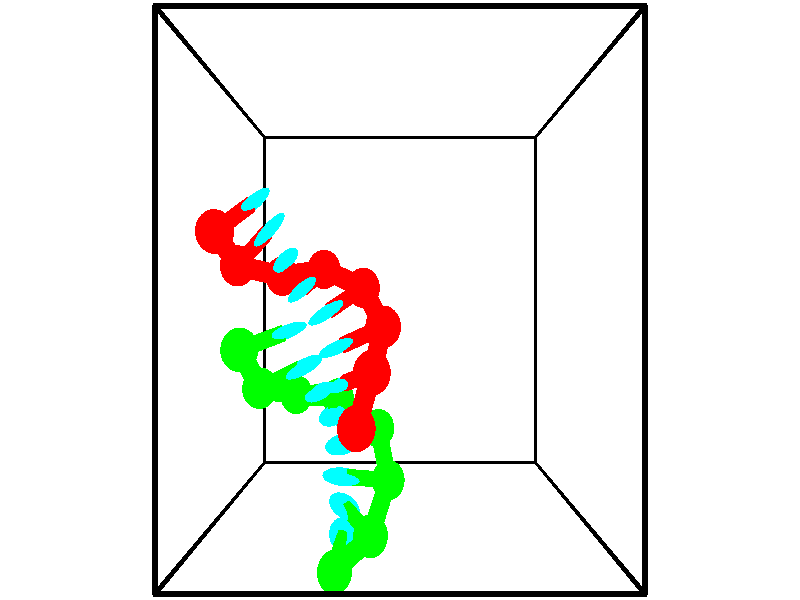 // switches for output
#declare DRAW_BASES = 1; // possible values are 0, 1; only relevant for DNA ribbons
#declare DRAW_BASES_TYPE = 3; // possible values are 1, 2, 3; only relevant for DNA ribbons
#declare DRAW_FOG = 0; // set to 1 to enable fog

#include "colors.inc"

#include "transforms.inc"
background { rgb <1, 1, 1>}

#default {
   normal{
       ripples 0.25
       frequency 0.20
       turbulence 0.2
       lambda 5
   }
	finish {
		phong 0.1
		phong_size 40.
	}
}

// original window dimensions: 1024x640


// camera settings

camera {
	sky <-0, 1, 0>
	up <-0, 1, 0>
	right 1.6 * <1, 0, 0>
	location <2.5, 2.5, 11.1562>
	look_at <2.5, 2.5, 2.5>
	direction <0, 0, -8.6562>
	angle 67.0682
}


# declare cpy_camera_pos = <2.5, 2.5, 11.1562>;
# if (DRAW_FOG = 1)
fog {
	fog_type 2
	up vnormalize(cpy_camera_pos)
	color rgbt<1,1,1,0.3>
	distance 1e-5
	fog_alt 3e-3
	fog_offset 4
}
# end


// LIGHTS

# declare lum = 6;
global_settings {
	ambient_light rgb lum * <0.05, 0.05, 0.05>
	max_trace_level 15
}# declare cpy_direct_light_amount = 0.25;
light_source
{	1000 * <-1, -1, 1>,
	rgb lum * cpy_direct_light_amount
	parallel
}

light_source
{	1000 * <1, 1, -1>,
	rgb lum * cpy_direct_light_amount
	parallel
}

// strand 0

// nucleotide -1

// particle -1
sphere {
	<0.008463, 3.265995, 3.042383> 0.250000
	pigment { color rgbt <1,0,0,0> }
	no_shadow
}
cylinder {
	<0.247330, 3.483414, 2.806435>,  <0.390650, 3.613865, 2.664865>, 0.100000
	pigment { color rgbt <1,0,0,0> }
	no_shadow
}
cylinder {
	<0.247330, 3.483414, 2.806435>,  <0.008463, 3.265995, 3.042383>, 0.100000
	pigment { color rgbt <1,0,0,0> }
	no_shadow
}

// particle -1
sphere {
	<0.247330, 3.483414, 2.806435> 0.100000
	pigment { color rgbt <1,0,0,0> }
	no_shadow
}
sphere {
	0, 1
	scale<0.080000,0.200000,0.300000>
	matrix <0.634440, -0.770039, -0.067276,
		-0.490792, -0.334063, -0.804690,
		0.597168, 0.543546, -0.589872,
		0.426480, 3.646477, 2.629473>
	pigment { color rgbt <0,1,1,0> }
	no_shadow
}
cylinder {
	<0.136481, 2.914439, 2.367586>,  <0.008463, 3.265995, 3.042383>, 0.130000
	pigment { color rgbt <1,0,0,0> }
	no_shadow
}

// nucleotide -1

// particle -1
sphere {
	<0.136481, 2.914439, 2.367586> 0.250000
	pigment { color rgbt <1,0,0,0> }
	no_shadow
}
cylinder {
	<0.428772, 3.149483, 2.506584>,  <0.604147, 3.290509, 2.589983>, 0.100000
	pigment { color rgbt <1,0,0,0> }
	no_shadow
}
cylinder {
	<0.428772, 3.149483, 2.506584>,  <0.136481, 2.914439, 2.367586>, 0.100000
	pigment { color rgbt <1,0,0,0> }
	no_shadow
}

// particle -1
sphere {
	<0.428772, 3.149483, 2.506584> 0.100000
	pigment { color rgbt <1,0,0,0> }
	no_shadow
}
sphere {
	0, 1
	scale<0.080000,0.200000,0.300000>
	matrix <0.661020, -0.736202, -0.145117,
		0.170555, 0.335742, -0.926384,
		0.730728, 0.587608, 0.347496,
		0.647990, 3.325765, 2.610833>
	pigment { color rgbt <0,1,1,0> }
	no_shadow
}
cylinder {
	<0.702155, 2.802329, 1.925315>,  <0.136481, 2.914439, 2.367586>, 0.130000
	pigment { color rgbt <1,0,0,0> }
	no_shadow
}

// nucleotide -1

// particle -1
sphere {
	<0.702155, 2.802329, 1.925315> 0.250000
	pigment { color rgbt <1,0,0,0> }
	no_shadow
}
cylinder {
	<0.802177, 2.897728, 2.300674>,  <0.862191, 2.954967, 2.525890>, 0.100000
	pigment { color rgbt <1,0,0,0> }
	no_shadow
}
cylinder {
	<0.802177, 2.897728, 2.300674>,  <0.702155, 2.802329, 1.925315>, 0.100000
	pigment { color rgbt <1,0,0,0> }
	no_shadow
}

// particle -1
sphere {
	<0.802177, 2.897728, 2.300674> 0.100000
	pigment { color rgbt <1,0,0,0> }
	no_shadow
}
sphere {
	0, 1
	scale<0.080000,0.200000,0.300000>
	matrix <0.566168, -0.822239, 0.058109,
		0.785447, 0.516760, -0.340635,
		0.250055, 0.238498, 0.938398,
		0.877194, 2.969277, 2.582194>
	pigment { color rgbt <0,1,1,0> }
	no_shadow
}
cylinder {
	<1.336908, 2.890159, 1.906805>,  <0.702155, 2.802329, 1.925315>, 0.130000
	pigment { color rgbt <1,0,0,0> }
	no_shadow
}

// nucleotide -1

// particle -1
sphere {
	<1.336908, 2.890159, 1.906805> 0.250000
	pigment { color rgbt <1,0,0,0> }
	no_shadow
}
cylinder {
	<1.200142, 2.738663, 2.250816>,  <1.118082, 2.647765, 2.457223>, 0.100000
	pigment { color rgbt <1,0,0,0> }
	no_shadow
}
cylinder {
	<1.200142, 2.738663, 2.250816>,  <1.336908, 2.890159, 1.906805>, 0.100000
	pigment { color rgbt <1,0,0,0> }
	no_shadow
}

// particle -1
sphere {
	<1.200142, 2.738663, 2.250816> 0.100000
	pigment { color rgbt <1,0,0,0> }
	no_shadow
}
sphere {
	0, 1
	scale<0.080000,0.200000,0.300000>
	matrix <0.551229, -0.822033, -0.142860,
		0.761079, 0.425227, 0.489838,
		-0.341915, -0.378741, 0.860029,
		1.097567, 2.625041, 2.508825>
	pigment { color rgbt <0,1,1,0> }
	no_shadow
}
cylinder {
	<1.948698, 2.651889, 2.118475>,  <1.336908, 2.890159, 1.906805>, 0.130000
	pigment { color rgbt <1,0,0,0> }
	no_shadow
}

// nucleotide -1

// particle -1
sphere {
	<1.948698, 2.651889, 2.118475> 0.250000
	pigment { color rgbt <1,0,0,0> }
	no_shadow
}
cylinder {
	<1.659134, 2.479156, 2.333687>,  <1.485396, 2.375517, 2.462814>, 0.100000
	pigment { color rgbt <1,0,0,0> }
	no_shadow
}
cylinder {
	<1.659134, 2.479156, 2.333687>,  <1.948698, 2.651889, 2.118475>, 0.100000
	pigment { color rgbt <1,0,0,0> }
	no_shadow
}

// particle -1
sphere {
	<1.659134, 2.479156, 2.333687> 0.100000
	pigment { color rgbt <1,0,0,0> }
	no_shadow
}
sphere {
	0, 1
	scale<0.080000,0.200000,0.300000>
	matrix <0.465051, -0.881498, -0.081788,
		0.509590, 0.191004, 0.838949,
		-0.723910, -0.431832, 0.538029,
		1.441961, 2.349607, 2.495095>
	pigment { color rgbt <0,1,1,0> }
	no_shadow
}
cylinder {
	<2.263066, 2.185673, 2.686262>,  <1.948698, 2.651889, 2.118475>, 0.130000
	pigment { color rgbt <1,0,0,0> }
	no_shadow
}

// nucleotide -1

// particle -1
sphere {
	<2.263066, 2.185673, 2.686262> 0.250000
	pigment { color rgbt <1,0,0,0> }
	no_shadow
}
cylinder {
	<1.895035, 2.045258, 2.616714>,  <1.674216, 1.961008, 2.574986>, 0.100000
	pigment { color rgbt <1,0,0,0> }
	no_shadow
}
cylinder {
	<1.895035, 2.045258, 2.616714>,  <2.263066, 2.185673, 2.686262>, 0.100000
	pigment { color rgbt <1,0,0,0> }
	no_shadow
}

// particle -1
sphere {
	<1.895035, 2.045258, 2.616714> 0.100000
	pigment { color rgbt <1,0,0,0> }
	no_shadow
}
sphere {
	0, 1
	scale<0.080000,0.200000,0.300000>
	matrix <0.343033, -0.936313, 0.075144,
		-0.189173, 0.009496, 0.981898,
		-0.920077, -0.351039, -0.173868,
		1.619012, 1.939946, 2.564554>
	pigment { color rgbt <0,1,1,0> }
	no_shadow
}
cylinder {
	<2.127105, 1.697105, 3.172088>,  <2.263066, 2.185673, 2.686262>, 0.130000
	pigment { color rgbt <1,0,0,0> }
	no_shadow
}

// nucleotide -1

// particle -1
sphere {
	<2.127105, 1.697105, 3.172088> 0.250000
	pigment { color rgbt <1,0,0,0> }
	no_shadow
}
cylinder {
	<1.881432, 1.594803, 2.873459>,  <1.734028, 1.533422, 2.694282>, 0.100000
	pigment { color rgbt <1,0,0,0> }
	no_shadow
}
cylinder {
	<1.881432, 1.594803, 2.873459>,  <2.127105, 1.697105, 3.172088>, 0.100000
	pigment { color rgbt <1,0,0,0> }
	no_shadow
}

// particle -1
sphere {
	<1.881432, 1.594803, 2.873459> 0.100000
	pigment { color rgbt <1,0,0,0> }
	no_shadow
}
sphere {
	0, 1
	scale<0.080000,0.200000,0.300000>
	matrix <0.382300, -0.924036, 0.002043,
		-0.690382, -0.284160, 0.665302,
		-0.614182, -0.255755, -0.746572,
		1.697177, 1.518076, 2.649487>
	pigment { color rgbt <0,1,1,0> }
	no_shadow
}
cylinder {
	<1.932953, 1.107674, 3.314426>,  <2.127105, 1.697105, 3.172088>, 0.130000
	pigment { color rgbt <1,0,0,0> }
	no_shadow
}

// nucleotide -1

// particle -1
sphere {
	<1.932953, 1.107674, 3.314426> 0.250000
	pigment { color rgbt <1,0,0,0> }
	no_shadow
}
cylinder {
	<1.850311, 1.105057, 2.923065>,  <1.800726, 1.103486, 2.688249>, 0.100000
	pigment { color rgbt <1,0,0,0> }
	no_shadow
}
cylinder {
	<1.850311, 1.105057, 2.923065>,  <1.932953, 1.107674, 3.314426>, 0.100000
	pigment { color rgbt <1,0,0,0> }
	no_shadow
}

// particle -1
sphere {
	<1.850311, 1.105057, 2.923065> 0.100000
	pigment { color rgbt <1,0,0,0> }
	no_shadow
}
sphere {
	0, 1
	scale<0.080000,0.200000,0.300000>
	matrix <0.370734, -0.925937, -0.072093,
		-0.905467, -0.377622, 0.193729,
		-0.206605, -0.006544, -0.978402,
		1.788330, 1.103094, 2.629544>
	pigment { color rgbt <0,1,1,0> }
	no_shadow
}
// strand 1

// nucleotide -1

// particle -1
sphere {
	<1.565834, -0.734751, 2.534684> 0.250000
	pigment { color rgbt <0,1,0,0> }
	no_shadow
}
cylinder {
	<1.592392, -0.592529, 2.161766>,  <1.608327, -0.507196, 1.938015>, 0.100000
	pigment { color rgbt <0,1,0,0> }
	no_shadow
}
cylinder {
	<1.592392, -0.592529, 2.161766>,  <1.565834, -0.734751, 2.534684>, 0.100000
	pigment { color rgbt <0,1,0,0> }
	no_shadow
}

// particle -1
sphere {
	<1.592392, -0.592529, 2.161766> 0.100000
	pigment { color rgbt <0,1,0,0> }
	no_shadow
}
sphere {
	0, 1
	scale<0.080000,0.200000,0.300000>
	matrix <0.230940, 0.903509, 0.361024,
		0.970700, -0.239274, -0.022123,
		0.066396, 0.355555, -0.932294,
		1.612311, -0.485863, 1.882078>
	pigment { color rgbt <0,1,1,0> }
	no_shadow
}
cylinder {
	<2.075505, -0.328126, 2.479000>,  <1.565834, -0.734751, 2.534684>, 0.130000
	pigment { color rgbt <0,1,0,0> }
	no_shadow
}

// nucleotide -1

// particle -1
sphere {
	<2.075505, -0.328126, 2.479000> 0.250000
	pigment { color rgbt <0,1,0,0> }
	no_shadow
}
cylinder {
	<1.834507, -0.206474, 2.183838>,  <1.689908, -0.133483, 2.006740>, 0.100000
	pigment { color rgbt <0,1,0,0> }
	no_shadow
}
cylinder {
	<1.834507, -0.206474, 2.183838>,  <2.075505, -0.328126, 2.479000>, 0.100000
	pigment { color rgbt <0,1,0,0> }
	no_shadow
}

// particle -1
sphere {
	<1.834507, -0.206474, 2.183838> 0.100000
	pigment { color rgbt <0,1,0,0> }
	no_shadow
}
sphere {
	0, 1
	scale<0.080000,0.200000,0.300000>
	matrix <0.122272, 0.948810, 0.291219,
		0.788701, 0.085233, -0.608840,
		-0.602495, 0.304129, -0.737906,
		1.653759, -0.115236, 1.962466>
	pigment { color rgbt <0,1,1,0> }
	no_shadow
}
cylinder {
	<2.320370, 0.209426, 1.941916>,  <2.075505, -0.328126, 2.479000>, 0.130000
	pigment { color rgbt <0,1,0,0> }
	no_shadow
}

// nucleotide -1

// particle -1
sphere {
	<2.320370, 0.209426, 1.941916> 0.250000
	pigment { color rgbt <0,1,0,0> }
	no_shadow
}
cylinder {
	<1.924389, 0.245255, 1.985680>,  <1.686800, 0.266751, 2.011938>, 0.100000
	pigment { color rgbt <0,1,0,0> }
	no_shadow
}
cylinder {
	<1.924389, 0.245255, 1.985680>,  <2.320370, 0.209426, 1.941916>, 0.100000
	pigment { color rgbt <0,1,0,0> }
	no_shadow
}

// particle -1
sphere {
	<1.924389, 0.245255, 1.985680> 0.100000
	pigment { color rgbt <0,1,0,0> }
	no_shadow
}
sphere {
	0, 1
	scale<0.080000,0.200000,0.300000>
	matrix <0.110878, 0.971918, 0.207562,
		-0.087746, 0.217608, -0.972084,
		-0.989953, 0.089570, 0.109409,
		1.627403, 0.272126, 2.018502>
	pigment { color rgbt <0,1,1,0> }
	no_shadow
}
cylinder {
	<2.157707, 0.811600, 1.608891>,  <2.320370, 0.209426, 1.941916>, 0.130000
	pigment { color rgbt <0,1,0,0> }
	no_shadow
}

// nucleotide -1

// particle -1
sphere {
	<2.157707, 0.811600, 1.608891> 0.250000
	pigment { color rgbt <0,1,0,0> }
	no_shadow
}
cylinder {
	<1.864555, 0.745232, 1.872818>,  <1.688664, 0.705411, 2.031174>, 0.100000
	pigment { color rgbt <0,1,0,0> }
	no_shadow
}
cylinder {
	<1.864555, 0.745232, 1.872818>,  <2.157707, 0.811600, 1.608891>, 0.100000
	pigment { color rgbt <0,1,0,0> }
	no_shadow
}

// particle -1
sphere {
	<1.864555, 0.745232, 1.872818> 0.100000
	pigment { color rgbt <0,1,0,0> }
	no_shadow
}
sphere {
	0, 1
	scale<0.080000,0.200000,0.300000>
	matrix <0.079324, 0.942355, 0.325075,
		-0.675718, 0.290580, -0.677472,
		-0.732880, -0.165920, 0.659817,
		1.644691, 0.695456, 2.070763>
	pigment { color rgbt <0,1,1,0> }
	no_shadow
}
cylinder {
	<1.508564, 1.204456, 1.501804>,  <2.157707, 0.811600, 1.608891>, 0.130000
	pigment { color rgbt <0,1,0,0> }
	no_shadow
}

// nucleotide -1

// particle -1
sphere {
	<1.508564, 1.204456, 1.501804> 0.250000
	pigment { color rgbt <0,1,0,0> }
	no_shadow
}
cylinder {
	<1.502293, 1.125763, 1.893936>,  <1.498530, 1.078547, 2.129216>, 0.100000
	pigment { color rgbt <0,1,0,0> }
	no_shadow
}
cylinder {
	<1.502293, 1.125763, 1.893936>,  <1.508564, 1.204456, 1.501804>, 0.100000
	pigment { color rgbt <0,1,0,0> }
	no_shadow
}

// particle -1
sphere {
	<1.502293, 1.125763, 1.893936> 0.100000
	pigment { color rgbt <0,1,0,0> }
	no_shadow
}
sphere {
	0, 1
	scale<0.080000,0.200000,0.300000>
	matrix <-0.100743, 0.975774, 0.194207,
		-0.994789, -0.095717, -0.035119,
		-0.015680, -0.196733, 0.980332,
		1.497589, 1.066743, 2.188036>
	pigment { color rgbt <0,1,1,0> }
	no_shadow
}
cylinder {
	<0.880436, 1.264008, 1.699374>,  <1.508564, 1.204456, 1.501804>, 0.130000
	pigment { color rgbt <0,1,0,0> }
	no_shadow
}

// nucleotide -1

// particle -1
sphere {
	<0.880436, 1.264008, 1.699374> 0.250000
	pigment { color rgbt <0,1,0,0> }
	no_shadow
}
cylinder {
	<1.125702, 1.323265, 2.009750>,  <1.272861, 1.358819, 2.195976>, 0.100000
	pigment { color rgbt <0,1,0,0> }
	no_shadow
}
cylinder {
	<1.125702, 1.323265, 2.009750>,  <0.880436, 1.264008, 1.699374>, 0.100000
	pigment { color rgbt <0,1,0,0> }
	no_shadow
}

// particle -1
sphere {
	<1.125702, 1.323265, 2.009750> 0.100000
	pigment { color rgbt <0,1,0,0> }
	no_shadow
}
sphere {
	0, 1
	scale<0.080000,0.200000,0.300000>
	matrix <-0.448969, 0.873545, 0.188007,
		-0.649967, -0.463652, 0.602137,
		0.613164, 0.148142, 0.775941,
		1.309651, 1.367708, 2.242532>
	pigment { color rgbt <0,1,1,0> }
	no_shadow
}
cylinder {
	<0.459610, 1.429971, 2.364502>,  <0.880436, 1.264008, 1.699374>, 0.130000
	pigment { color rgbt <0,1,0,0> }
	no_shadow
}

// nucleotide -1

// particle -1
sphere {
	<0.459610, 1.429971, 2.364502> 0.250000
	pigment { color rgbt <0,1,0,0> }
	no_shadow
}
cylinder {
	<0.827286, 1.580666, 2.410393>,  <1.047891, 1.671082, 2.437927>, 0.100000
	pigment { color rgbt <0,1,0,0> }
	no_shadow
}
cylinder {
	<0.827286, 1.580666, 2.410393>,  <0.459610, 1.429971, 2.364502>, 0.100000
	pigment { color rgbt <0,1,0,0> }
	no_shadow
}

// particle -1
sphere {
	<0.827286, 1.580666, 2.410393> 0.100000
	pigment { color rgbt <0,1,0,0> }
	no_shadow
}
sphere {
	0, 1
	scale<0.080000,0.200000,0.300000>
	matrix <-0.393806, 0.881558, 0.260330,
		-0.003063, -0.284473, 0.958679,
		0.919189, 0.376736, 0.114727,
		1.103042, 1.693686, 2.444811>
	pigment { color rgbt <0,1,1,0> }
	no_shadow
}
cylinder {
	<0.322818, 1.937791, 2.969188>,  <0.459610, 1.429971, 2.364502>, 0.130000
	pigment { color rgbt <0,1,0,0> }
	no_shadow
}

// nucleotide -1

// particle -1
sphere {
	<0.322818, 1.937791, 2.969188> 0.250000
	pigment { color rgbt <0,1,0,0> }
	no_shadow
}
cylinder {
	<0.653625, 2.045006, 2.771523>,  <0.852110, 2.109335, 2.652923>, 0.100000
	pigment { color rgbt <0,1,0,0> }
	no_shadow
}
cylinder {
	<0.653625, 2.045006, 2.771523>,  <0.322818, 1.937791, 2.969188>, 0.100000
	pigment { color rgbt <0,1,0,0> }
	no_shadow
}

// particle -1
sphere {
	<0.653625, 2.045006, 2.771523> 0.100000
	pigment { color rgbt <0,1,0,0> }
	no_shadow
}
sphere {
	0, 1
	scale<0.080000,0.200000,0.300000>
	matrix <-0.351886, 0.932338, -0.083199,
		0.438427, 0.242697, 0.865379,
		0.827018, 0.268038, -0.494163,
		0.901731, 2.125417, 2.623274>
	pigment { color rgbt <0,1,1,0> }
	no_shadow
}
// box output
cylinder {
	<0.000000, 0.000000, 0.000000>,  <5.000000, 0.000000, 0.000000>, 0.025000
	pigment { color rgbt <0,0,0,0> }
	no_shadow
}
cylinder {
	<0.000000, 0.000000, 0.000000>,  <0.000000, 5.000000, 0.000000>, 0.025000
	pigment { color rgbt <0,0,0,0> }
	no_shadow
}
cylinder {
	<0.000000, 0.000000, 0.000000>,  <0.000000, 0.000000, 5.000000>, 0.025000
	pigment { color rgbt <0,0,0,0> }
	no_shadow
}
cylinder {
	<5.000000, 5.000000, 5.000000>,  <0.000000, 5.000000, 5.000000>, 0.025000
	pigment { color rgbt <0,0,0,0> }
	no_shadow
}
cylinder {
	<5.000000, 5.000000, 5.000000>,  <5.000000, 0.000000, 5.000000>, 0.025000
	pigment { color rgbt <0,0,0,0> }
	no_shadow
}
cylinder {
	<5.000000, 5.000000, 5.000000>,  <5.000000, 5.000000, 0.000000>, 0.025000
	pigment { color rgbt <0,0,0,0> }
	no_shadow
}
cylinder {
	<0.000000, 0.000000, 5.000000>,  <0.000000, 5.000000, 5.000000>, 0.025000
	pigment { color rgbt <0,0,0,0> }
	no_shadow
}
cylinder {
	<0.000000, 0.000000, 5.000000>,  <5.000000, 0.000000, 5.000000>, 0.025000
	pigment { color rgbt <0,0,0,0> }
	no_shadow
}
cylinder {
	<5.000000, 5.000000, 0.000000>,  <0.000000, 5.000000, 0.000000>, 0.025000
	pigment { color rgbt <0,0,0,0> }
	no_shadow
}
cylinder {
	<5.000000, 5.000000, 0.000000>,  <5.000000, 0.000000, 0.000000>, 0.025000
	pigment { color rgbt <0,0,0,0> }
	no_shadow
}
cylinder {
	<5.000000, 0.000000, 5.000000>,  <5.000000, 0.000000, 0.000000>, 0.025000
	pigment { color rgbt <0,0,0,0> }
	no_shadow
}
cylinder {
	<0.000000, 5.000000, 0.000000>,  <0.000000, 5.000000, 5.000000>, 0.025000
	pigment { color rgbt <0,0,0,0> }
	no_shadow
}
// end of box output
